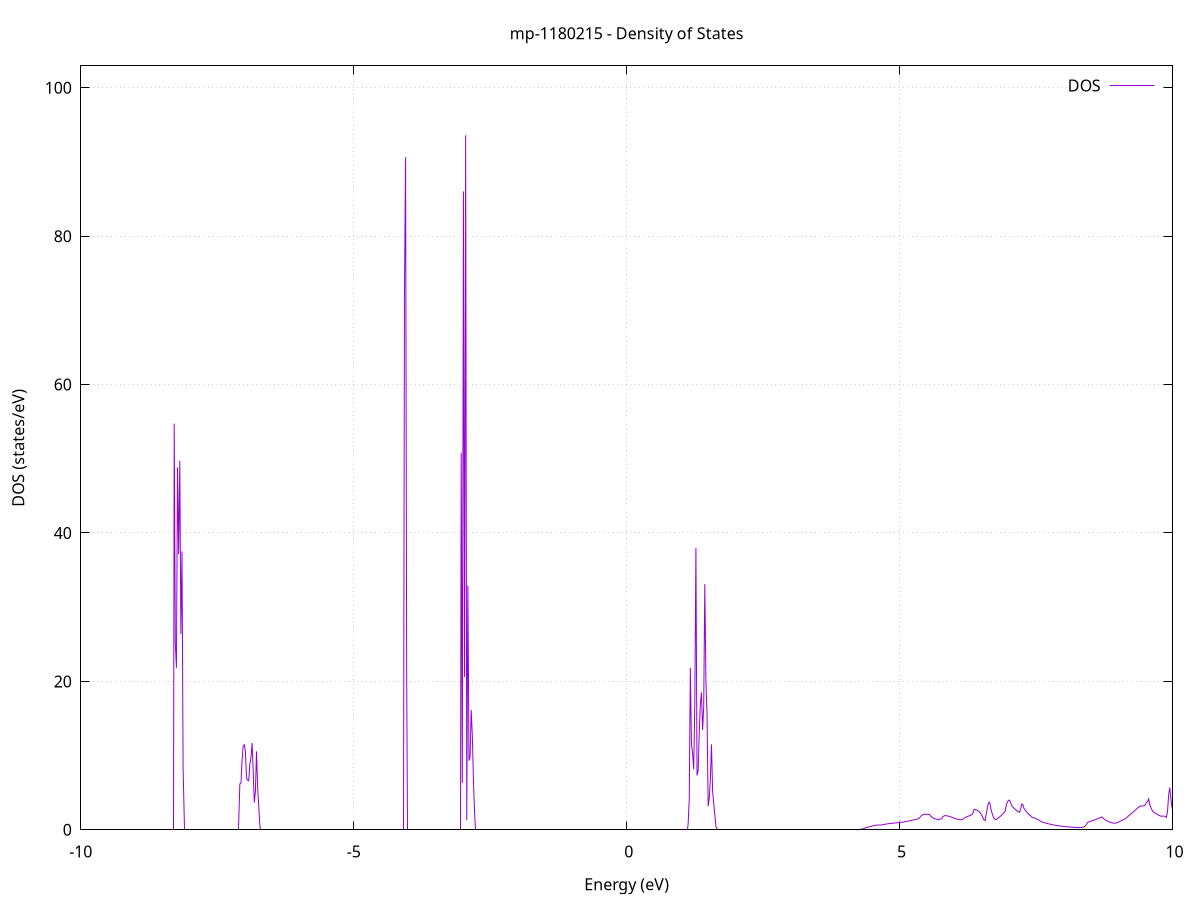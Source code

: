set title 'mp-1180215 - Density of States'
set xlabel 'Energy (eV)'
set ylabel 'DOS (states/eV)'
set grid
set xrange [-10:10]
set yrange [0:102.950]
set xzeroaxis lt -1
set terminal png size 800,600
set output 'mp-1180215_dos_gnuplot.png'
plot '-' using 1:2 with lines title 'DOS'
-26.731500 0.000000
-26.711100 0.000000
-26.690700 0.000000
-26.670300 0.000000
-26.649900 0.000000
-26.629600 0.000000
-26.609200 0.000000
-26.588800 0.000000
-26.568400 0.000000
-26.548100 0.000000
-26.527700 0.000000
-26.507300 0.000000
-26.486900 0.000000
-26.466500 0.000000
-26.446200 0.000000
-26.425800 0.000000
-26.405400 0.000000
-26.385000 0.000000
-26.364600 0.000000
-26.344300 0.000000
-26.323900 0.000000
-26.303500 0.000000
-26.283100 0.000000
-26.262800 0.000000
-26.242400 0.000000
-26.222000 0.000000
-26.201600 0.000000
-26.181200 0.000000
-26.160900 0.000000
-26.140500 0.000000
-26.120100 0.000000
-26.099700 0.000000
-26.079300 0.000000
-26.059000 0.000000
-26.038600 0.000000
-26.018200 0.000000
-25.997800 0.000000
-25.977400 0.000000
-25.957100 0.000000
-25.936700 0.000000
-25.916300 0.000000
-25.895900 0.000000
-25.875600 0.000000
-25.855200 0.000000
-25.834800 0.000000
-25.814400 0.000000
-25.794000 0.000000
-25.773700 0.000000
-25.753300 0.000000
-25.732900 0.000000
-25.712500 0.000000
-25.692100 0.000000
-25.671800 0.000000
-25.651400 0.000000
-25.631000 0.000000
-25.610600 0.000000
-25.590300 0.000000
-25.569900 0.000000
-25.549500 0.000000
-25.529100 0.000000
-25.508700 0.000000
-25.488400 0.000000
-25.468000 0.000000
-25.447600 0.000000
-25.427200 0.000000
-25.406800 0.000000
-25.386500 0.000000
-25.366100 0.000000
-25.345700 0.000000
-25.325300 0.000000
-25.304900 0.000000
-25.284600 0.000000
-25.264200 0.000000
-25.243800 0.000000
-25.223400 0.000000
-25.203100 0.000000
-25.182700 0.000000
-25.162300 0.000000
-25.141900 0.000000
-25.121500 0.000000
-25.101200 0.000000
-25.080800 0.000000
-25.060400 0.000000
-25.040000 0.000000
-25.019600 0.000000
-24.999300 0.000000
-24.978900 0.000000
-24.958500 0.000000
-24.938100 0.000000
-24.917800 0.000000
-24.897400 0.000000
-24.877000 0.000000
-24.856600 0.000000
-24.836200 106.241900
-24.815900 0.000000
-24.795500 0.000000
-24.775100 0.000000
-24.754700 0.000000
-24.734300 0.000000
-24.714000 0.000000
-24.693600 0.000000
-24.673200 0.000000
-24.652800 0.000000
-24.632500 0.000000
-24.612100 0.000000
-24.591700 0.000000
-24.571300 0.000000
-24.550900 0.000000
-24.530600 0.000000
-24.510200 0.000000
-24.489800 0.000000
-24.469400 0.000000
-24.449000 0.000000
-24.428700 0.000000
-24.408300 0.000000
-24.387900 0.000000
-24.367500 0.000000
-24.347100 0.000000
-24.326800 0.000000
-24.306400 0.000000
-24.286000 0.000000
-24.265600 0.000000
-24.245300 0.000000
-24.224900 0.000000
-24.204500 0.000000
-24.184100 0.000000
-24.163700 0.000000
-24.143400 0.000000
-24.123000 0.000000
-24.102600 0.000000
-24.082200 0.000000
-24.061800 0.000000
-24.041500 0.000000
-24.021100 0.000000
-24.000700 0.000000
-23.980300 0.000000
-23.960000 0.000000
-23.939600 0.000000
-23.919200 0.000000
-23.898800 0.000000
-23.878400 0.000000
-23.858100 0.000000
-23.837700 0.000000
-23.817300 0.000000
-23.796900 0.000000
-23.776500 0.000000
-23.756200 0.000000
-23.735800 0.000000
-23.715400 0.000000
-23.695000 0.000000
-23.674600 0.000000
-23.654300 0.000000
-23.633900 0.000000
-23.613500 0.000000
-23.593100 0.000000
-23.572800 0.000000
-23.552400 0.000000
-23.532000 0.000000
-23.511600 0.000000
-23.491200 0.000000
-23.470900 0.000000
-23.450500 0.000000
-23.430100 0.000000
-23.409700 0.000000
-23.389300 0.000000
-23.369000 0.000000
-23.348600 0.000000
-23.328200 0.000000
-23.307800 0.000000
-23.287500 0.000000
-23.267100 0.000000
-23.246700 0.000000
-23.226300 0.000000
-23.205900 0.000000
-23.185600 0.000000
-23.165200 0.000000
-23.144800 0.000000
-23.124400 0.000000
-23.104000 0.000000
-23.083700 0.000000
-23.063300 0.000000
-23.042900 0.000000
-23.022500 0.000000
-23.002100 0.000000
-22.981800 0.000000
-22.961400 0.000000
-22.941000 0.000000
-22.920600 0.000000
-22.900300 0.000000
-22.879900 0.000000
-22.859500 0.000000
-22.839100 0.000000
-22.818700 0.000000
-22.798400 0.000000
-22.778000 0.000000
-22.757600 0.000000
-22.737200 0.000000
-22.716800 0.000000
-22.696500 0.000000
-22.676100 0.000000
-22.655700 0.000000
-22.635300 0.000000
-22.615000 0.000000
-22.594600 0.000000
-22.574200 0.000000
-22.553800 0.000000
-22.533400 0.000000
-22.513100 0.000000
-22.492700 0.000000
-22.472300 0.000000
-22.451900 0.000000
-22.431500 0.000000
-22.411200 0.000000
-22.390800 0.000000
-22.370400 0.000000
-22.350000 0.000000
-22.329600 0.000000
-22.309300 0.000000
-22.288900 0.000000
-22.268500 0.000000
-22.248100 0.000000
-22.227800 0.000000
-22.207400 0.000000
-22.187000 0.000000
-22.166600 0.000000
-22.146200 0.000000
-22.125900 0.000000
-22.105500 0.000000
-22.085100 0.000000
-22.064700 0.000000
-22.044300 0.000000
-22.024000 0.000000
-22.003600 0.000000
-21.983200 0.000000
-21.962800 0.000000
-21.942500 0.000000
-21.922100 0.000000
-21.901700 0.000000
-21.881300 0.000000
-21.860900 0.000000
-21.840600 0.000000
-21.820200 0.000000
-21.799800 0.000000
-21.779400 0.000000
-21.759000 0.000000
-21.738700 0.000000
-21.718300 0.000000
-21.697900 0.000000
-21.677500 0.000000
-21.657100 0.000000
-21.636800 0.000000
-21.616400 0.000000
-21.596000 0.000000
-21.575600 0.000000
-21.555300 0.000000
-21.534900 0.000000
-21.514500 0.000000
-21.494100 0.000000
-21.473700 0.000000
-21.453400 0.000000
-21.433000 0.000000
-21.412600 0.000000
-21.392200 0.000000
-21.371800 0.000000
-21.351500 0.000000
-21.331100 0.000000
-21.310700 0.000000
-21.290300 0.000000
-21.270000 0.000000
-21.249600 0.000000
-21.229200 0.000000
-21.208800 0.000000
-21.188400 0.000000
-21.168100 0.000000
-21.147700 0.000000
-21.127300 0.000000
-21.106900 0.000000
-21.086500 0.000000
-21.066200 0.000000
-21.045800 0.000000
-21.025400 0.000000
-21.005000 0.000000
-20.984600 0.000000
-20.964300 0.000000
-20.943900 0.000000
-20.923500 0.000000
-20.903100 0.000000
-20.882800 0.000000
-20.862400 0.000000
-20.842000 0.000000
-20.821600 0.000000
-20.801200 0.000000
-20.780900 0.000000
-20.760500 0.000000
-20.740100 0.000000
-20.719700 0.000000
-20.699300 0.000000
-20.679000 0.000000
-20.658600 0.000000
-20.638200 0.000000
-20.617800 0.000000
-20.597500 0.000000
-20.577100 0.000000
-20.556700 0.000000
-20.536300 0.000000
-20.515900 0.000000
-20.495600 0.000000
-20.475200 0.000000
-20.454800 0.000000
-20.434400 0.000000
-20.414000 0.000000
-20.393700 0.000000
-20.373300 0.000000
-20.352900 0.000000
-20.332500 0.000000
-20.312100 0.000000
-20.291800 0.000000
-20.271400 0.000000
-20.251000 0.000000
-20.230600 0.000000
-20.210300 0.000000
-20.189900 0.000000
-20.169500 0.000000
-20.149100 0.000000
-20.128700 0.000000
-20.108400 0.000000
-20.088000 0.000000
-20.067600 0.000000
-20.047200 0.000000
-20.026800 0.000000
-20.006500 0.000000
-19.986100 0.000000
-19.965700 0.000000
-19.945300 0.000000
-19.925000 0.000000
-19.904600 0.000000
-19.884200 0.000000
-19.863800 0.000000
-19.843400 0.000000
-19.823100 0.000000
-19.802700 0.000000
-19.782300 0.000000
-19.761900 0.000000
-19.741500 0.000000
-19.721200 0.000000
-19.700800 0.000000
-19.680400 0.000000
-19.660000 0.000000
-19.639600 0.000000
-19.619300 0.000000
-19.598900 0.000000
-19.578500 0.000000
-19.558100 0.000000
-19.537800 0.000000
-19.517400 0.000000
-19.497000 0.000000
-19.476600 0.000000
-19.456200 0.000000
-19.435900 0.000000
-19.415500 0.000000
-19.395100 0.000000
-19.374700 0.000000
-19.354300 0.000000
-19.334000 0.000000
-19.313600 0.000000
-19.293200 0.000000
-19.272800 0.000000
-19.252500 0.000000
-19.232100 0.000000
-19.211700 0.000000
-19.191300 0.000000
-19.170900 0.000000
-19.150600 0.000000
-19.130200 0.000000
-19.109800 0.000000
-19.089400 0.000000
-19.069000 0.000000
-19.048700 0.000000
-19.028300 0.000000
-19.007900 0.000000
-18.987500 0.000000
-18.967100 0.000000
-18.946800 0.000000
-18.926400 0.000000
-18.906000 0.000000
-18.885600 0.000000
-18.865300 0.000000
-18.844900 0.000000
-18.824500 0.000000
-18.804100 0.000000
-18.783700 0.000000
-18.763400 0.000000
-18.743000 0.000000
-18.722600 0.000000
-18.702200 0.000000
-18.681800 0.000000
-18.661500 0.000000
-18.641100 0.000000
-18.620700 0.000000
-18.600300 0.000000
-18.580000 0.000000
-18.559600 0.000000
-18.539200 0.000000
-18.518800 0.000000
-18.498400 0.000000
-18.478100 0.000000
-18.457700 0.000000
-18.437300 0.000000
-18.416900 0.000000
-18.396500 0.000000
-18.376200 0.000000
-18.355800 0.000000
-18.335400 0.000000
-18.315000 0.000000
-18.294600 0.000000
-18.274300 0.000000
-18.253900 0.000000
-18.233500 0.000000
-18.213100 0.000000
-18.192800 0.000000
-18.172400 0.000000
-18.152000 0.000000
-18.131600 156.842900
-18.111200 0.000000
-18.090900 0.000000
-18.070500 0.000000
-18.050100 0.000000
-18.029700 0.000000
-18.009300 0.000000
-17.989000 0.000000
-17.968600 0.000000
-17.948200 0.000000
-17.927800 0.000000
-17.907500 0.000000
-17.887100 0.000000
-17.866700 0.000000
-17.846300 0.000000
-17.825900 0.000000
-17.805600 0.000000
-17.785200 0.000000
-17.764800 0.000000
-17.744400 0.000000
-17.724000 0.000000
-17.703700 0.000000
-17.683300 0.000000
-17.662900 0.000000
-17.642500 0.000000
-17.622100 0.000000
-17.601800 0.000000
-17.581400 0.000000
-17.561000 0.000000
-17.540600 0.000000
-17.520300 0.000000
-17.499900 0.000000
-17.479500 0.000000
-17.459100 0.000000
-17.438700 0.000000
-17.418400 0.000000
-17.398000 0.000000
-17.377600 0.000000
-17.357200 0.000000
-17.336800 0.000000
-17.316500 0.000000
-17.296100 0.000000
-17.275700 0.000000
-17.255300 0.000000
-17.235000 0.000000
-17.214600 0.000000
-17.194200 0.000000
-17.173800 0.000000
-17.153400 0.000000
-17.133100 0.000000
-17.112700 0.000000
-17.092300 0.000000
-17.071900 0.000000
-17.051500 0.000000
-17.031200 0.000000
-17.010800 0.000000
-16.990400 0.000000
-16.970000 0.000000
-16.949600 0.000000
-16.929300 0.000000
-16.908900 0.000000
-16.888500 0.000000
-16.868100 0.000000
-16.847800 0.000000
-16.827400 0.000000
-16.807000 0.000000
-16.786600 0.000000
-16.766200 0.000000
-16.745900 0.000000
-16.725500 0.000000
-16.705100 0.000000
-16.684700 0.000000
-16.664300 0.000000
-16.644000 0.000000
-16.623600 0.000000
-16.603200 0.000000
-16.582800 0.000000
-16.562500 0.000000
-16.542100 0.000000
-16.521700 0.000000
-16.501300 0.000000
-16.480900 0.000000
-16.460600 0.000000
-16.440200 0.000000
-16.419800 0.000000
-16.399400 0.000000
-16.379000 0.000000
-16.358700 0.000000
-16.338300 0.000000
-16.317900 0.000000
-16.297500 0.000000
-16.277100 0.000000
-16.256800 0.000000
-16.236400 0.000000
-16.216000 0.000000
-16.195600 0.000000
-16.175300 0.000000
-16.154900 0.000000
-16.134500 0.000000
-16.114100 0.000000
-16.093700 0.000000
-16.073400 0.000000
-16.053000 0.000000
-16.032600 0.000000
-16.012200 0.000000
-15.991800 0.000000
-15.971500 0.000000
-15.951100 0.000000
-15.930700 0.000000
-15.910300 0.000000
-15.890000 0.000000
-15.869600 0.000000
-15.849200 0.000000
-15.828800 0.000000
-15.808400 0.000000
-15.788100 0.000000
-15.767700 0.000000
-15.747300 0.000000
-15.726900 0.000000
-15.706500 0.000000
-15.686200 0.000000
-15.665800 0.000000
-15.645400 0.000000
-15.625000 0.000000
-15.604600 0.000000
-15.584300 0.000000
-15.563900 0.000000
-15.543500 0.000000
-15.523100 0.000000
-15.502800 0.000000
-15.482400 0.000000
-15.462000 0.000000
-15.441600 0.000000
-15.421200 0.000000
-15.400900 0.000000
-15.380500 0.000000
-15.360100 0.000000
-15.339700 0.000000
-15.319300 0.000000
-15.299000 0.000000
-15.278600 0.000000
-15.258200 0.000000
-15.237800 0.000000
-15.217500 0.000000
-15.197100 0.000000
-15.176700 0.000000
-15.156300 0.000000
-15.135900 0.000000
-15.115600 0.000000
-15.095200 0.000000
-15.074800 0.000000
-15.054400 0.000000
-15.034000 0.000000
-15.013700 0.000000
-14.993300 0.000000
-14.972900 0.000000
-14.952500 0.000000
-14.932100 0.000000
-14.911800 0.000000
-14.891400 0.000000
-14.871000 0.000000
-14.850600 0.000000
-14.830300 0.000000
-14.809900 0.000000
-14.789500 0.000000
-14.769100 0.000000
-14.748700 0.000000
-14.728400 0.000000
-14.708000 0.000000
-14.687600 0.000000
-14.667200 0.000000
-14.646800 0.000000
-14.626500 0.000000
-14.606100 0.000000
-14.585700 0.000000
-14.565300 0.000000
-14.545000 0.000000
-14.524600 0.000000
-14.504200 0.000000
-14.483800 0.000000
-14.463400 0.000000
-14.443100 0.000000
-14.422700 0.000000
-14.402300 0.000000
-14.381900 0.000000
-14.361500 0.000000
-14.341200 0.000000
-14.320800 0.000000
-14.300400 0.000000
-14.280000 0.000000
-14.259600 0.000000
-14.239300 0.000000
-14.218900 0.000000
-14.198500 0.000000
-14.178100 0.000000
-14.157800 0.000000
-14.137400 0.000000
-14.117000 0.000000
-14.096600 0.000000
-14.076200 0.000000
-14.055900 0.000000
-14.035500 0.000000
-14.015100 0.000000
-13.994700 0.000000
-13.974300 0.000000
-13.954000 0.000000
-13.933600 0.000000
-13.913200 0.000000
-13.892800 0.000000
-13.872500 0.000000
-13.852100 0.000000
-13.831700 0.000000
-13.811300 0.000000
-13.790900 0.000000
-13.770600 0.000000
-13.750200 0.000000
-13.729800 0.000000
-13.709400 0.000000
-13.689000 0.000000
-13.668700 0.000000
-13.648300 0.000000
-13.627900 0.000000
-13.607500 0.000000
-13.587100 0.000000
-13.566800 0.000000
-13.546400 0.000000
-13.526000 0.000000
-13.505600 0.000000
-13.485300 0.000000
-13.464900 0.000000
-13.444500 0.000000
-13.424100 0.000000
-13.403700 0.000000
-13.383400 0.000000
-13.363000 0.000000
-13.342600 0.000000
-13.322200 0.000000
-13.301800 0.000000
-13.281500 0.000000
-13.261100 0.000000
-13.240700 0.000000
-13.220300 0.000000
-13.200000 0.000000
-13.179600 0.000000
-13.159200 0.000000
-13.138800 0.000000
-13.118400 0.000000
-13.098100 0.000000
-13.077700 0.000000
-13.057300 0.000000
-13.036900 0.000000
-13.016500 0.000000
-12.996200 0.000000
-12.975800 0.000000
-12.955400 0.000000
-12.935000 0.000000
-12.914600 0.000000
-12.894300 0.000000
-12.873900 0.000000
-12.853500 0.000000
-12.833100 0.000000
-12.812800 0.000000
-12.792400 0.000000
-12.772000 0.000000
-12.751600 0.000000
-12.731200 0.000000
-12.710900 0.000000
-12.690500 0.000000
-12.670100 0.000000
-12.649700 0.000000
-12.629300 0.000000
-12.609000 0.000000
-12.588600 0.000000
-12.568200 0.000000
-12.547800 0.000000
-12.527500 0.000000
-12.507100 0.000000
-12.486700 0.000000
-12.466300 0.000000
-12.445900 0.000000
-12.425600 0.000000
-12.405200 0.000000
-12.384800 0.000000
-12.364400 0.000000
-12.344000 0.000000
-12.323700 0.000000
-12.303300 0.000000
-12.282900 0.000000
-12.262500 0.000000
-12.242200 0.000000
-12.221800 0.000000
-12.201400 0.000000
-12.181000 0.000000
-12.160600 0.000000
-12.140300 0.000000
-12.119900 0.000000
-12.099500 0.000000
-12.079100 0.000000
-12.058700 0.000000
-12.038400 0.000000
-12.018000 0.000000
-11.997600 0.000000
-11.977200 0.000000
-11.956800 0.000000
-11.936500 0.000000
-11.916100 0.000000
-11.895700 0.000000
-11.875300 0.000000
-11.855000 0.000000
-11.834600 0.000000
-11.814200 0.000000
-11.793800 0.000000
-11.773400 0.000000
-11.753100 0.000000
-11.732700 0.000000
-11.712300 0.000000
-11.691900 0.000000
-11.671500 0.000000
-11.651200 0.000000
-11.630800 0.000000
-11.610400 0.000000
-11.590000 0.000000
-11.569700 0.000000
-11.549300 0.000000
-11.528900 0.000000
-11.508500 0.000000
-11.488100 0.000000
-11.467800 0.000000
-11.447400 0.000000
-11.427000 0.000000
-11.406600 0.000000
-11.386200 0.000000
-11.365900 0.000000
-11.345500 0.000000
-11.325100 0.000000
-11.304700 0.000000
-11.284300 0.000000
-11.264000 0.000000
-11.243600 0.000000
-11.223200 0.000000
-11.202800 0.000000
-11.182500 0.000000
-11.162100 0.000000
-11.141700 0.000000
-11.121300 0.000000
-11.100900 0.000000
-11.080600 0.000000
-11.060200 0.000000
-11.039800 0.000000
-11.019400 0.000000
-10.999000 0.000000
-10.978700 0.000000
-10.958300 0.000000
-10.937900 0.000000
-10.917500 0.000000
-10.897200 0.000000
-10.876800 0.000000
-10.856400 0.000000
-10.836000 0.000000
-10.815600 0.000000
-10.795300 0.000000
-10.774900 0.000000
-10.754500 0.000000
-10.734100 0.000000
-10.713700 0.000000
-10.693400 0.000000
-10.673000 0.000000
-10.652600 0.000000
-10.632200 0.000000
-10.611800 0.000000
-10.591500 0.000000
-10.571100 0.000000
-10.550700 0.000000
-10.530300 0.000000
-10.510000 0.000000
-10.489600 0.000000
-10.469200 0.000000
-10.448800 0.000000
-10.428400 0.000000
-10.408100 0.000000
-10.387700 0.000000
-10.367300 0.000000
-10.346900 0.000000
-10.326500 14.489200
-10.306200 7.533600
-10.285800 9.099700
-10.265400 23.739500
-10.245000 28.966200
-10.224700 18.708500
-10.204300 13.461200
-10.183900 11.563100
-10.163500 10.759900
-10.143100 6.244000
-10.122800 0.000000
-10.102400 0.000000
-10.082000 0.000000
-10.061600 0.000000
-10.041200 0.000000
-10.020900 0.000000
-10.000500 0.000000
-9.980100 0.000000
-9.959700 0.000000
-9.939300 0.000000
-9.919000 0.000000
-9.898600 0.000000
-9.878200 0.000000
-9.857800 0.000000
-9.837500 0.000000
-9.817100 0.000000
-9.796700 0.000000
-9.776300 0.000000
-9.755900 0.000000
-9.735600 0.000000
-9.715200 0.000000
-9.694800 0.000000
-9.674400 0.000000
-9.654000 0.000000
-9.633700 0.000000
-9.613300 0.000000
-9.592900 0.000000
-9.572500 0.000000
-9.552200 0.000000
-9.531800 0.000000
-9.511400 0.000000
-9.491000 0.000000
-9.470600 0.000000
-9.450300 0.000000
-9.429900 0.000000
-9.409500 0.000000
-9.389100 0.000000
-9.368700 0.000000
-9.348400 0.000000
-9.328000 0.000000
-9.307600 0.000000
-9.287200 0.000000
-9.266800 0.000000
-9.246500 0.000000
-9.226100 0.000000
-9.205700 0.000000
-9.185300 0.000000
-9.165000 0.000000
-9.144600 0.000000
-9.124200 0.000000
-9.103800 0.000000
-9.083400 0.000000
-9.063100 0.000000
-9.042700 0.000000
-9.022300 0.000000
-9.001900 0.000000
-8.981500 0.000000
-8.961200 0.000000
-8.940800 0.000000
-8.920400 0.000000
-8.900000 0.000000
-8.879700 0.000000
-8.859300 0.000000
-8.838900 0.000000
-8.818500 0.000000
-8.798100 0.000000
-8.777800 0.000000
-8.757400 0.000000
-8.737000 0.000000
-8.716600 0.000000
-8.696200 0.000000
-8.675900 0.000000
-8.655500 0.000000
-8.635100 0.000000
-8.614700 0.000000
-8.594300 0.000000
-8.574000 0.000000
-8.553600 0.000000
-8.533200 0.000000
-8.512800 0.000000
-8.492500 0.000000
-8.472100 0.000000
-8.451700 0.000000
-8.431300 0.000000
-8.410900 0.000000
-8.390600 0.000000
-8.370200 0.000000
-8.349800 0.000000
-8.329400 0.000000
-8.309000 0.000000
-8.288700 54.729200
-8.268300 25.069100
-8.247900 21.832900
-8.227500 48.836300
-8.207200 37.142200
-8.186800 49.734800
-8.166400 26.358500
-8.146000 37.527800
-8.125600 8.310200
-8.105300 0.000000
-8.084900 0.000000
-8.064500 0.000000
-8.044100 0.000000
-8.023700 0.000000
-8.003400 0.000000
-7.983000 0.000000
-7.962600 0.000000
-7.942200 0.000000
-7.921800 0.000000
-7.901500 0.000000
-7.881100 0.000000
-7.860700 0.000000
-7.840300 0.000000
-7.820000 0.000000
-7.799600 0.000000
-7.779200 0.000000
-7.758800 0.000000
-7.738400 0.000000
-7.718100 0.000000
-7.697700 0.000000
-7.677300 0.000000
-7.656900 0.000000
-7.636500 0.000000
-7.616200 0.000000
-7.595800 0.000000
-7.575400 0.000000
-7.555000 0.000000
-7.534700 0.000000
-7.514300 0.000000
-7.493900 0.000000
-7.473500 0.000000
-7.453100 0.000000
-7.432800 0.000000
-7.412400 0.000000
-7.392000 0.000000
-7.371600 0.000000
-7.351200 0.000000
-7.330900 0.000000
-7.310500 0.000000
-7.290100 0.000000
-7.269700 0.000000
-7.249300 0.000000
-7.229000 0.000000
-7.208600 0.000000
-7.188200 0.000000
-7.167800 0.000000
-7.147500 0.000000
-7.127100 0.000000
-7.106700 0.000000
-7.086300 6.184000
-7.065900 6.278100
-7.045600 9.426600
-7.025200 11.269800
-7.004800 11.465900
-6.984400 10.602900
-6.964000 6.958300
-6.943700 6.692700
-6.923300 6.602300
-6.902900 8.845000
-6.882500 9.706200
-6.862200 11.688800
-6.841800 7.966400
-6.821400 3.656200
-6.801000 5.186300
-6.780600 10.565000
-6.760300 5.728500
-6.739900 3.166300
-6.719500 0.614000
-6.699100 0.000000
-6.678700 0.000000
-6.658400 0.000000
-6.638000 0.000000
-6.617600 0.000000
-6.597200 0.000000
-6.576800 0.000000
-6.556500 0.000000
-6.536100 0.000000
-6.515700 0.000000
-6.495300 0.000000
-6.475000 0.000000
-6.454600 0.000000
-6.434200 0.000000
-6.413800 0.000000
-6.393400 0.000000
-6.373100 0.000000
-6.352700 0.000000
-6.332300 0.000000
-6.311900 0.000000
-6.291500 0.000000
-6.271200 0.000000
-6.250800 0.000000
-6.230400 0.000000
-6.210000 0.000000
-6.189700 0.000000
-6.169300 0.000000
-6.148900 0.000000
-6.128500 0.000000
-6.108100 0.000000
-6.087800 0.000000
-6.067400 0.000000
-6.047000 0.000000
-6.026600 0.000000
-6.006200 0.000000
-5.985900 0.000000
-5.965500 0.000000
-5.945100 0.000000
-5.924700 0.000000
-5.904300 0.000000
-5.884000 0.000000
-5.863600 0.000000
-5.843200 0.000000
-5.822800 0.000000
-5.802500 0.000000
-5.782100 0.000000
-5.761700 0.000000
-5.741300 0.000000
-5.720900 0.000000
-5.700600 0.000000
-5.680200 0.000000
-5.659800 0.000000
-5.639400 0.000000
-5.619000 0.000000
-5.598700 0.000000
-5.578300 0.000000
-5.557900 0.000000
-5.537500 0.000000
-5.517200 0.000000
-5.496800 0.000000
-5.476400 0.000000
-5.456000 0.000000
-5.435600 0.000000
-5.415300 0.000000
-5.394900 0.000000
-5.374500 0.000000
-5.354100 0.000000
-5.333700 0.000000
-5.313400 0.000000
-5.293000 0.000000
-5.272600 0.000000
-5.252200 0.000000
-5.231800 0.000000
-5.211500 0.000000
-5.191100 0.000000
-5.170700 0.000000
-5.150300 0.000000
-5.130000 0.000000
-5.109600 0.000000
-5.089200 0.000000
-5.068800 0.000000
-5.048400 0.000000
-5.028100 0.000000
-5.007700 0.000000
-4.987300 0.000000
-4.966900 0.000000
-4.946500 0.000000
-4.926200 0.000000
-4.905800 0.000000
-4.885400 0.000000
-4.865000 0.000000
-4.844700 0.000000
-4.824300 0.000000
-4.803900 0.000000
-4.783500 0.000000
-4.763100 0.000000
-4.742800 0.000000
-4.722400 0.000000
-4.702000 0.000000
-4.681600 0.000000
-4.661200 0.000000
-4.640900 0.000000
-4.620500 0.000000
-4.600100 0.000000
-4.579700 0.000000
-4.559300 0.000000
-4.539000 0.000000
-4.518600 0.000000
-4.498200 0.000000
-4.477800 0.000000
-4.457500 0.000000
-4.437100 0.000000
-4.416700 0.000000
-4.396300 0.000000
-4.375900 0.000000
-4.355600 0.000000
-4.335200 0.000000
-4.314800 0.000000
-4.294400 0.000000
-4.274000 0.000000
-4.253700 0.000000
-4.233300 0.000000
-4.212900 0.000000
-4.192500 0.000000
-4.172200 0.000000
-4.151800 0.000000
-4.131400 0.000000
-4.111000 0.000000
-4.090600 0.000000
-4.070300 72.483700
-4.049900 90.649200
-4.029500 20.947400
-4.009100 0.000000
-3.988700 0.000000
-3.968400 0.000000
-3.948000 0.000000
-3.927600 0.000000
-3.907200 0.000000
-3.886800 0.000000
-3.866500 0.000000
-3.846100 0.000000
-3.825700 0.000000
-3.805300 0.000000
-3.785000 0.000000
-3.764600 0.000000
-3.744200 0.000000
-3.723800 0.000000
-3.703400 0.000000
-3.683100 0.000000
-3.662700 0.000000
-3.642300 0.000000
-3.621900 0.000000
-3.601500 0.000000
-3.581200 0.000000
-3.560800 0.000000
-3.540400 0.000000
-3.520000 0.000000
-3.499700 0.000000
-3.479300 0.000000
-3.458900 0.000000
-3.438500 0.000000
-3.418100 0.000000
-3.397800 0.000000
-3.377400 0.000000
-3.357000 0.000000
-3.336600 0.000000
-3.316200 0.000000
-3.295900 0.000000
-3.275500 0.000000
-3.255100 0.000000
-3.234700 0.000000
-3.214300 0.000000
-3.194000 0.000000
-3.173600 0.000000
-3.153200 0.000000
-3.132800 0.000000
-3.112500 0.000000
-3.092100 0.000000
-3.071700 0.000000
-3.051300 0.000000
-3.030900 50.778400
-3.010600 6.308400
-2.990200 86.021900
-2.969800 20.590400
-2.949400 93.590900
-2.929000 1.285900
-2.908700 32.933200
-2.888300 9.317400
-2.867900 9.866500
-2.847500 16.138000
-2.827200 12.724900
-2.806800 6.681900
-2.786400 2.376000
-2.766000 0.000000
-2.745600 0.000000
-2.725300 0.000000
-2.704900 0.000000
-2.684500 0.000000
-2.664100 0.000000
-2.643700 0.000000
-2.623400 0.000000
-2.603000 0.000000
-2.582600 0.000000
-2.562200 0.000000
-2.541800 0.000000
-2.521500 0.000000
-2.501100 0.000000
-2.480700 0.000000
-2.460300 0.000000
-2.440000 0.000000
-2.419600 0.000000
-2.399200 0.000000
-2.378800 0.000000
-2.358400 0.000000
-2.338100 0.000000
-2.317700 0.000000
-2.297300 0.000000
-2.276900 0.000000
-2.256500 0.000000
-2.236200 0.000000
-2.215800 0.000000
-2.195400 0.000000
-2.175000 0.000000
-2.154700 0.000000
-2.134300 0.000000
-2.113900 0.000000
-2.093500 0.000000
-2.073100 0.000000
-2.052800 0.000000
-2.032400 0.000000
-2.012000 0.000000
-1.991600 0.000000
-1.971200 0.000000
-1.950900 0.000000
-1.930500 0.000000
-1.910100 0.000000
-1.889700 0.000000
-1.869300 0.000000
-1.849000 0.000000
-1.828600 0.000000
-1.808200 0.000000
-1.787800 0.000000
-1.767500 0.000000
-1.747100 0.000000
-1.726700 0.000000
-1.706300 0.000000
-1.685900 0.000000
-1.665600 0.000000
-1.645200 0.000000
-1.624800 0.000000
-1.604400 0.000000
-1.584000 0.000000
-1.563700 0.000000
-1.543300 0.000000
-1.522900 0.000000
-1.502500 0.000000
-1.482200 0.000000
-1.461800 0.000000
-1.441400 0.000000
-1.421000 0.000000
-1.400600 0.000000
-1.380300 0.000000
-1.359900 0.000000
-1.339500 0.000000
-1.319100 0.000000
-1.298700 0.000000
-1.278400 0.000000
-1.258000 0.000000
-1.237600 0.000000
-1.217200 0.000000
-1.196800 0.000000
-1.176500 0.000000
-1.156100 0.000000
-1.135700 0.000000
-1.115300 0.000000
-1.095000 0.000000
-1.074600 0.000000
-1.054200 0.000000
-1.033800 0.000000
-1.013400 0.000000
-0.993100 0.000000
-0.972700 0.000000
-0.952300 0.000000
-0.931900 0.000000
-0.911500 0.000000
-0.891200 0.000000
-0.870800 0.000000
-0.850400 0.000000
-0.830000 0.000000
-0.809700 0.000000
-0.789300 0.000000
-0.768900 0.000000
-0.748500 0.000000
-0.728100 0.000000
-0.707800 0.000000
-0.687400 0.000000
-0.667000 0.000000
-0.646600 0.000000
-0.626200 0.000000
-0.605900 0.000000
-0.585500 0.000000
-0.565100 0.000000
-0.544700 0.000000
-0.524300 0.000000
-0.504000 0.000000
-0.483600 0.000000
-0.463200 0.000000
-0.442800 0.000000
-0.422500 0.000000
-0.402100 0.000000
-0.381700 0.000000
-0.361300 0.000000
-0.340900 0.000000
-0.320600 0.000000
-0.300200 0.000000
-0.279800 0.000000
-0.259400 0.000000
-0.239000 0.000000
-0.218700 0.000000
-0.198300 0.000000
-0.177900 0.000000
-0.157500 0.000000
-0.137200 0.000000
-0.116800 0.000000
-0.096400 0.000000
-0.076000 0.000000
-0.055600 0.000000
-0.035300 0.000000
-0.014900 0.000000
0.005500 0.000000
0.025900 0.000000
0.046300 0.000000
0.066600 0.000000
0.087000 0.000000
0.107400 0.000000
0.127800 0.000000
0.148100 0.000000
0.168500 0.000000
0.188900 0.000000
0.209300 0.000000
0.229700 0.000000
0.250000 0.000000
0.270400 0.000000
0.290800 0.000000
0.311200 0.000000
0.331600 0.000000
0.351900 0.000000
0.372300 0.000000
0.392700 0.000000
0.413100 0.000000
0.433500 0.000000
0.453800 0.000000
0.474200 0.000000
0.494600 0.000000
0.515000 0.000000
0.535300 0.000000
0.555700 0.000000
0.576100 0.000000
0.596500 0.000000
0.616900 0.000000
0.637200 0.000000
0.657600 0.000000
0.678000 0.000000
0.698400 0.000000
0.718800 0.000000
0.739100 0.000000
0.759500 0.000000
0.779900 0.000000
0.800300 0.000000
0.820600 0.000000
0.841000 0.000000
0.861400 0.000000
0.881800 0.000000
0.902200 0.000000
0.922500 0.000000
0.942900 0.000000
0.963300 0.000000
0.983700 0.000000
1.004100 0.000000
1.024400 0.000000
1.044800 0.000000
1.065200 0.000000
1.085600 0.000000
1.106000 0.000000
1.126300 0.781800
1.146700 4.103200
1.167100 21.831800
1.187500 11.484600
1.207800 10.331500
1.228200 8.175700
1.248600 16.878200
1.269000 37.982400
1.289400 7.316900
1.309700 7.958900
1.330100 13.155500
1.350500 16.932600
1.370900 18.478700
1.391300 13.427100
1.411600 16.517500
1.432000 33.091100
1.452400 19.982300
1.472800 15.584300
1.493100 3.172600
1.513500 4.286700
1.533900 6.873200
1.554300 11.510300
1.574700 5.189900
1.595000 3.611600
1.615400 2.023400
1.635800 0.425300
1.656200 0.000000
1.676600 0.000000
1.696900 0.000000
1.717300 0.000000
1.737700 0.000000
1.758100 0.000000
1.778500 0.000000
1.798800 0.000000
1.819200 0.000000
1.839600 0.000000
1.860000 0.000000
1.880300 0.000000
1.900700 0.000000
1.921100 0.000000
1.941500 0.000000
1.961900 0.000000
1.982200 0.000000
2.002600 0.000000
2.023000 0.000000
2.043400 0.000000
2.063800 0.000000
2.084100 0.000000
2.104500 0.000000
2.124900 0.000000
2.145300 0.000000
2.165600 0.000000
2.186000 0.000000
2.206400 0.000000
2.226800 0.000000
2.247200 0.000000
2.267500 0.000000
2.287900 0.000000
2.308300 0.000000
2.328700 0.000000
2.349100 0.000000
2.369400 0.000000
2.389800 0.000000
2.410200 0.000000
2.430600 0.000000
2.451000 0.000000
2.471300 0.000000
2.491700 0.000000
2.512100 0.000000
2.532500 0.000000
2.552800 0.000000
2.573200 0.000000
2.593600 0.000000
2.614000 0.000000
2.634400 0.000000
2.654700 0.000000
2.675100 0.000000
2.695500 0.000000
2.715900 0.000000
2.736300 0.000000
2.756600 0.000000
2.777000 0.000000
2.797400 0.000000
2.817800 0.000000
2.838100 0.000000
2.858500 0.000000
2.878900 0.000000
2.899300 0.000000
2.919700 0.000000
2.940000 0.000000
2.960400 0.000000
2.980800 0.000000
3.001200 0.000000
3.021600 0.000000
3.041900 0.000000
3.062300 0.000000
3.082700 0.000000
3.103100 0.000000
3.123500 0.000000
3.143800 0.000000
3.164200 0.000000
3.184600 0.000000
3.205000 0.000000
3.225300 0.000000
3.245700 0.000000
3.266100 0.000000
3.286500 0.000000
3.306900 0.000000
3.327200 0.000000
3.347600 0.000000
3.368000 0.000000
3.388400 0.000000
3.408800 0.000000
3.429100 0.000000
3.449500 0.000000
3.469900 0.000000
3.490300 0.000000
3.510600 0.000000
3.531000 0.000000
3.551400 0.000000
3.571800 0.000000
3.592200 0.000000
3.612500 0.000000
3.632900 0.000000
3.653300 0.000000
3.673700 0.000000
3.694100 0.000000
3.714400 0.000000
3.734800 0.000000
3.755200 0.000000
3.775600 0.000000
3.796000 0.000000
3.816300 0.000000
3.836700 0.000000
3.857100 0.000000
3.877500 0.000000
3.897800 0.000000
3.918200 0.000000
3.938600 0.000000
3.959000 0.000000
3.979400 0.000000
3.999700 0.000000
4.020100 0.000000
4.040500 0.000000
4.060900 0.000000
4.081300 0.000000
4.101600 0.000000
4.122000 0.000000
4.142400 0.000000
4.162800 0.000000
4.183100 0.000000
4.203500 0.000000
4.223900 0.002600
4.244300 0.012400
4.264700 0.029700
4.285000 0.054400
4.305400 0.086400
4.325800 0.125900
4.346200 0.172800
4.366600 0.227100
4.386900 0.288900
4.407300 0.330600
4.427700 0.369900
4.448100 0.410000
4.468500 0.450700
4.488800 0.492100
4.509200 0.533100
4.529600 0.568200
4.550000 0.596600
4.570300 0.618200
4.590700 0.633100
4.611100 0.641300
4.631500 0.642800
4.651900 0.637500
4.672200 0.650700
4.692600 0.682600
4.713000 0.715400
4.733400 0.747000
4.753800 0.771700
4.774100 0.795000
4.794500 0.816700
4.814900 0.836900
4.835300 0.855600
4.855600 0.872700
4.876000 0.888200
4.896400 0.902200
4.916800 0.915800
4.937200 0.929400
4.957500 0.943100
4.977900 0.957000
4.998300 0.972900
5.018700 0.991000
5.039100 1.011400
5.059400 1.034100
5.079800 1.059100
5.100200 1.086400
5.120600 1.116000
5.141000 1.147100
5.161300 1.178700
5.181700 1.211100
5.202100 1.244200
5.222500 1.278100
5.242800 1.312400
5.263200 1.345800
5.283600 1.378100
5.304000 1.409400
5.324400 1.439700
5.344700 1.468800
5.365100 1.608600
5.385500 1.799700
5.405900 1.941400
5.426300 2.038300
5.446600 2.084500
5.467000 2.091100
5.487400 2.092200
5.507800 2.085600
5.528100 2.070200
5.548500 2.050100
5.568900 1.880800
5.589300 1.727200
5.609700 1.606300
5.630000 1.518300
5.650400 1.463100
5.670800 1.440700
5.691200 1.438800
5.711600 1.438400
5.731900 1.442200
5.752300 1.451600
5.772700 1.466500
5.793100 1.771000
5.813500 1.873700
5.833800 1.902200
5.854200 1.894000
5.874600 1.870700
5.895000 1.838400
5.915300 1.796900
5.935700 1.746500
5.956100 1.687100
5.976500 1.626400
5.996900 1.569400
6.017200 1.516000
6.037600 1.470700
6.058000 1.430600
6.078400 1.396200
6.098800 1.367700
6.119100 1.345200
6.139500 1.356800
6.159900 1.423900
6.180300 1.531400
6.200600 1.639200
6.221000 1.735700
6.241400 1.781500
6.261800 1.836400
6.282200 1.900700
6.302500 1.965800
6.322900 2.024200
6.343300 2.237300
6.363700 2.720600
6.384100 2.755400
6.404400 2.678800
6.424800 2.614800
6.445200 2.523200
6.465600 2.384000
6.486000 2.197300
6.506300 1.962900
6.526700 1.624500
6.547100 1.319500
6.567500 1.241400
6.587800 2.140500
6.608200 2.994400
6.628600 3.613900
6.649000 3.710000
6.669400 2.968500
6.689700 2.357100
6.710100 1.880500
6.730500 1.558800
6.750900 1.393700
6.771300 1.385000
6.791600 1.486400
6.812000 1.600700
6.832400 1.724100
6.852800 1.857900
6.873100 2.002200
6.893500 2.157000
6.913900 2.322200
6.934300 2.497900
6.954700 3.323600
6.975000 3.741000
6.995400 3.976500
7.015800 3.979500
7.036200 3.643300
7.056600 3.239100
7.076900 3.046900
7.097300 2.900900
7.117700 2.765700
7.138100 2.642900
7.158500 2.532300
7.178800 2.434900
7.199200 2.365900
7.219600 2.833100
7.240000 3.489700
7.260300 3.350700
7.280700 2.852100
7.301100 2.641000
7.321500 2.451600
7.341900 2.284100
7.362200 2.134200
7.382600 1.997000
7.403000 1.866400
7.423400 1.713100
7.443800 1.660700
7.464100 1.604700
7.484500 1.545200
7.504900 1.482100
7.525300 1.415700
7.545600 1.348400
7.566000 1.249900
7.586400 1.121700
7.606800 1.054600
7.627200 1.008200
7.647500 0.963600
7.667900 0.920700
7.688300 0.879600
7.708700 0.840200
7.729100 0.802600
7.749400 0.766700
7.769800 0.732600
7.790200 0.700300
7.810600 0.669700
7.831000 0.640800
7.851300 0.613700
7.871700 0.588400
7.892100 0.564700
7.912500 0.541900
7.932800 0.519600
7.953200 0.497900
7.973600 0.476700
7.994000 0.457000
8.014400 0.438800
8.034700 0.421300
8.055100 0.404600
8.075500 0.389700
8.095900 0.381300
8.116300 0.372800
8.136600 0.364000
8.157000 0.355100
8.177400 0.345900
8.197800 0.336500
8.218100 0.327000
8.238500 0.317200
8.258900 0.307200
8.279300 0.297000
8.299700 0.292100
8.320000 0.300200
8.340400 0.321600
8.360800 0.356300
8.381200 0.405700
8.401600 0.515800
8.421900 0.707700
8.442300 0.981300
8.462700 1.037700
8.483100 1.093900
8.503500 1.149800
8.523800 1.205500
8.544200 1.261000
8.564600 1.316200
8.585000 1.371100
8.605300 1.425800
8.625700 1.481000
8.646100 1.545100
8.666500 1.609200
8.686900 1.673400
8.707200 1.720500
8.727600 1.596000
8.748000 1.434800
8.768400 1.337400
8.788800 1.248600
8.809100 1.168400
8.829500 1.097000
8.849900 1.034100
8.870300 0.980400
8.890600 0.936600
8.911000 0.902600
8.931400 0.884400
8.951800 0.890800
8.972200 0.922100
8.992500 0.978100
9.012900 1.050400
9.033300 1.117300
9.053700 1.188500
9.074100 1.260400
9.094400 1.330600
9.114800 1.399100
9.135200 1.478700
9.155600 1.611700
9.176000 1.743700
9.196300 1.874800
9.216700 2.005000
9.237100 2.134300
9.257500 2.262700
9.277800 2.391000
9.298200 2.521200
9.318600 2.653500
9.339000 2.787700
9.359400 2.924100
9.379700 3.026400
9.400100 3.164900
9.420500 3.213800
9.440900 3.219100
9.461300 3.209400
9.481600 3.228800
9.502000 3.389800
9.522400 3.663700
9.542800 3.776400
9.563100 4.161200
9.583500 3.413700
9.603900 2.993200
9.624300 2.666100
9.644700 2.439100
9.665000 2.333800
9.685400 2.234400
9.705800 2.141000
9.726200 2.053600
9.746600 1.972100
9.766900 1.896700
9.787300 1.834000
9.807700 1.827700
9.828100 1.849800
9.848500 1.842200
9.868800 1.781700
9.889200 1.682800
9.909600 2.559400
9.930000 4.748600
9.950300 5.690700
9.970700 4.152200
9.991100 2.977200
10.011500 2.586400
10.031900 2.374300
10.052200 2.212800
10.072600 2.104300
10.093000 2.048800
10.113400 2.046300
10.133800 2.038900
10.154100 2.075300
10.174500 2.162600
10.194900 2.560800
10.215300 3.143900
10.235600 3.129600
10.256000 3.051700
10.276400 2.984700
10.296800 2.919500
10.317200 2.853400
10.337500 2.858000
10.357900 3.495800
10.378300 4.471900
10.398700 4.820900
10.419100 4.473700
10.439400 3.529900
10.459800 3.070600
10.480200 2.864700
10.500600 2.590000
10.521000 2.369000
10.541300 2.284100
10.561700 2.357100
10.582100 2.588200
10.602500 2.969500
10.622800 3.472000
10.643200 4.845000
10.663600 5.231000
10.684000 5.089300
10.704400 4.510600
10.724700 4.025300
10.745100 3.443400
10.765500 2.779500
10.785900 2.189500
10.806300 1.807200
10.826600 1.693400
10.847000 1.603600
10.867400 1.537300
10.887800 1.525400
10.908100 1.579200
10.928500 1.698800
10.948900 1.884700
10.969300 2.184000
10.989700 2.627700
11.010000 3.059600
11.030400 4.236100
11.050800 5.534400
11.071200 8.166200
11.091600 7.372300
11.111900 4.488500
11.132300 2.958700
11.152700 2.217200
11.173100 1.942600
11.193500 1.686800
11.213800 1.452400
11.234200 1.272500
11.254600 1.300400
11.275000 1.555700
11.295300 2.039500
11.315700 2.864000
11.336100 3.720300
11.356500 4.879700
11.376900 5.483800
11.397200 5.267800
11.417600 4.708400
11.438000 3.811400
11.458400 2.984700
11.478800 2.247100
11.499100 1.598800
11.519500 1.549900
11.539900 1.550500
11.560300 1.587300
11.580600 1.688300
11.601000 1.851900
11.621400 1.891200
11.641800 1.936100
11.662200 1.986600
11.682500 2.042800
11.702900 2.104600
11.723300 2.172000
11.743700 2.244800
11.764100 2.322000
11.784400 2.403700
11.804800 2.489900
11.825200 3.245700
11.845600 4.121600
11.866000 4.708000
11.886300 3.107100
11.906700 2.265800
11.927100 2.209600
11.947500 2.087200
11.967800 1.883000
11.988200 1.680200
12.008600 1.483000
12.029000 1.291000
12.049400 1.104300
12.069700 0.922800
12.090100 0.713000
12.110500 0.439800
12.130900 0.177000
12.151300 0.048200
12.171600 0.000300
12.192000 0.000000
12.212400 0.000000
12.232800 0.000000
12.253100 0.000000
12.273500 0.000000
12.293900 0.000000
12.314300 0.000000
12.334700 0.000000
12.355000 0.000000
12.375400 0.000000
12.395800 0.000000
12.416200 0.000000
12.436600 0.000000
12.456900 0.000000
12.477300 0.000000
12.497700 0.000000
12.518100 0.000000
12.538400 0.000000
12.558800 0.000000
12.579200 0.000000
12.599600 0.000000
12.620000 0.000000
12.640300 0.000000
12.660700 0.000000
12.681100 0.000000
12.701500 0.000000
12.721900 0.000000
12.742200 0.000000
12.762600 0.000000
12.783000 0.000000
12.803400 0.000000
12.823800 0.000000
12.844100 0.000000
12.864500 0.000000
12.884900 0.000000
12.905300 0.000000
12.925600 0.000000
12.946000 0.000000
12.966400 0.000000
12.986800 0.000000
13.007200 0.000000
13.027500 0.000000
13.047900 0.000000
13.068300 0.000000
13.088700 0.000000
13.109100 0.000000
13.129400 0.000000
13.149800 0.000000
13.170200 0.000000
13.190600 0.000000
13.210900 0.000000
13.231300 0.000000
13.251700 0.000000
13.272100 0.000000
13.292500 0.000000
13.312800 0.000000
13.333200 0.000000
13.353600 0.000000
13.374000 0.000000
13.394400 0.000000
13.414700 0.000000
13.435100 0.000000
13.455500 0.000000
13.475900 0.000000
13.496300 0.000000
13.516600 0.000000
13.537000 0.000000
13.557400 0.000000
13.577800 0.000000
13.598100 0.000000
13.618500 0.000000
13.638900 0.000000
13.659300 0.000000
13.679700 0.000000
13.700000 0.000000
13.720400 0.000000
13.740800 0.000000
13.761200 0.000000
13.781600 0.000000
13.801900 0.000000
13.822300 0.000000
13.842700 0.000000
13.863100 0.000000
13.883400 0.000000
13.903800 0.000000
13.924200 0.000000
13.944600 0.000000
13.965000 0.000000
13.985300 0.000000
14.005700 0.000000
14.026100 0.000000
e
